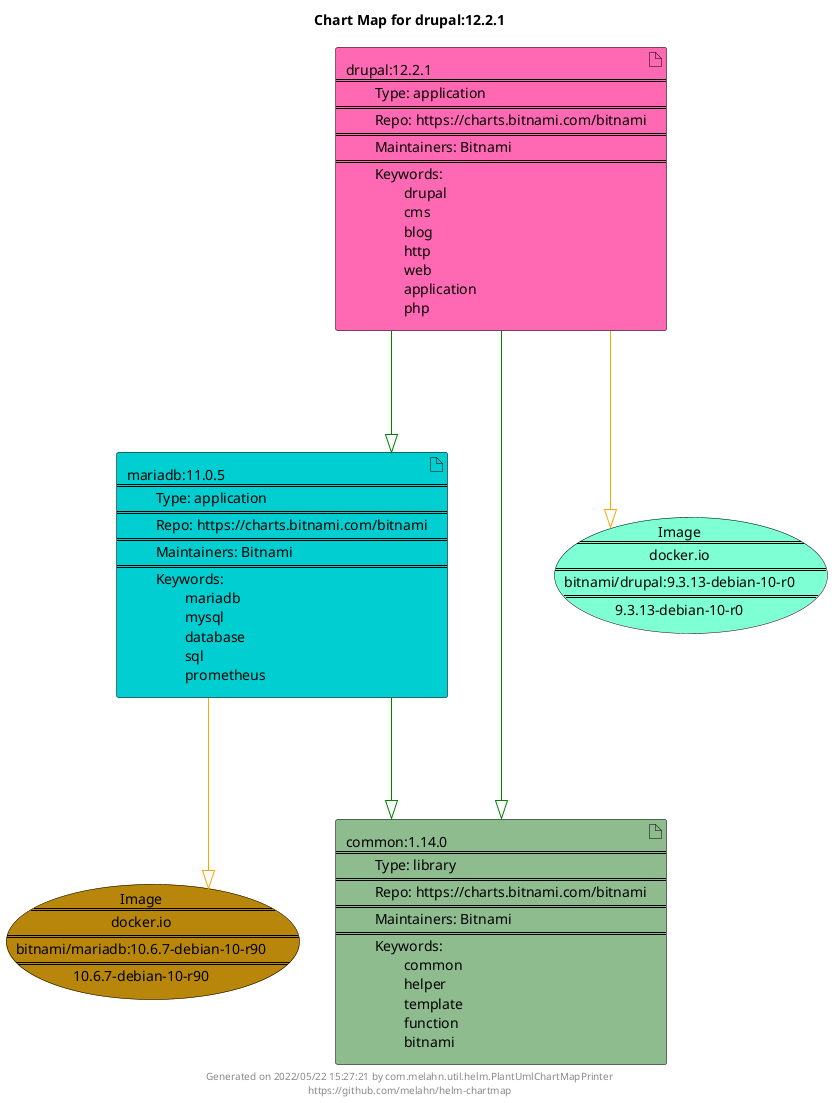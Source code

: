 @startuml
skinparam linetype ortho
skinparam backgroundColor white
skinparam usecaseBorderColor black
skinparam usecaseArrowColor LightSlateGray
skinparam artifactBorderColor black
skinparam artifactArrowColor LightSlateGray

title Chart Map for drupal:12.2.1

'There are 3 referenced Helm Charts
artifact "mariadb:11.0.5\n====\n\tType: application\n====\n\tRepo: https://charts.bitnami.com/bitnami\n====\n\tMaintainers: Bitnami\n====\n\tKeywords: \n\t\tmariadb\n\t\tmysql\n\t\tdatabase\n\t\tsql\n\t\tprometheus" as mariadb_11_0_5 #DarkTurquoise
artifact "common:1.14.0\n====\n\tType: library\n====\n\tRepo: https://charts.bitnami.com/bitnami\n====\n\tMaintainers: Bitnami\n====\n\tKeywords: \n\t\tcommon\n\t\thelper\n\t\ttemplate\n\t\tfunction\n\t\tbitnami" as common_1_14_0 #DarkSeaGreen
artifact "drupal:12.2.1\n====\n\tType: application\n====\n\tRepo: https://charts.bitnami.com/bitnami\n====\n\tMaintainers: Bitnami\n====\n\tKeywords: \n\t\tdrupal\n\t\tcms\n\t\tblog\n\t\thttp\n\t\tweb\n\t\tapplication\n\t\tphp" as drupal_12_2_1 #HotPink

'There are 2 referenced Docker Images
usecase "Image\n====\ndocker.io\n====\nbitnami/mariadb:10.6.7-debian-10-r90\n====\n10.6.7-debian-10-r90" as docker_io_bitnami_mariadb_10_6_7_debian_10_r90 #DarkGoldenRod
usecase "Image\n====\ndocker.io\n====\nbitnami/drupal:9.3.13-debian-10-r0\n====\n9.3.13-debian-10-r0" as docker_io_bitnami_drupal_9_3_13_debian_10_r0 #Aquamarine

'Chart Dependencies
drupal_12_2_1--[#green]-|>mariadb_11_0_5
mariadb_11_0_5--[#green]-|>common_1_14_0
drupal_12_2_1--[#green]-|>common_1_14_0
mariadb_11_0_5--[#orange]-|>docker_io_bitnami_mariadb_10_6_7_debian_10_r90
drupal_12_2_1--[#orange]-|>docker_io_bitnami_drupal_9_3_13_debian_10_r0

center footer Generated on 2022/05/22 15:27:21 by com.melahn.util.helm.PlantUmlChartMapPrinter\nhttps://github.com/melahn/helm-chartmap
@enduml
